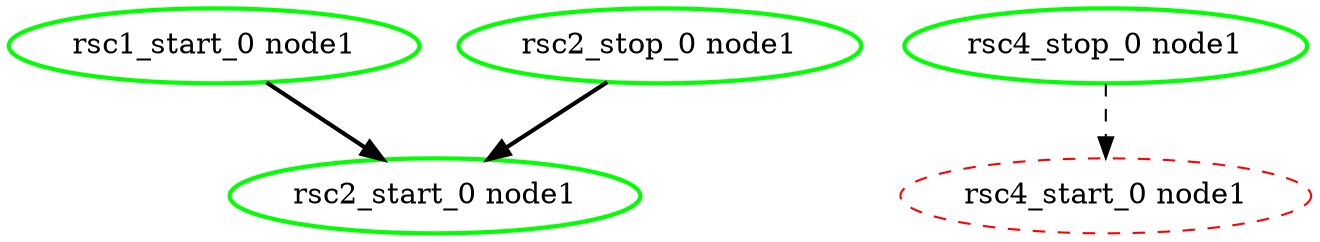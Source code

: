 digraph "g" {
"rsc1_start_0 node1" -> "rsc2_start_0 node1" [ style = bold]
"rsc1_start_0 node1" [ style=bold color="green" fontcolor="black" ]
"rsc2_start_0 node1" [ style=bold color="green" fontcolor="black" ]
"rsc2_stop_0 node1" -> "rsc2_start_0 node1" [ style = bold]
"rsc2_stop_0 node1" [ style=bold color="green" fontcolor="black" ]
"rsc4_start_0 node1" [ style=dashed color="red" fontcolor="black" ]
"rsc4_stop_0 node1" -> "rsc4_start_0 node1" [ style = dashed]
"rsc4_stop_0 node1" [ style=bold color="green" fontcolor="black" ]
}
